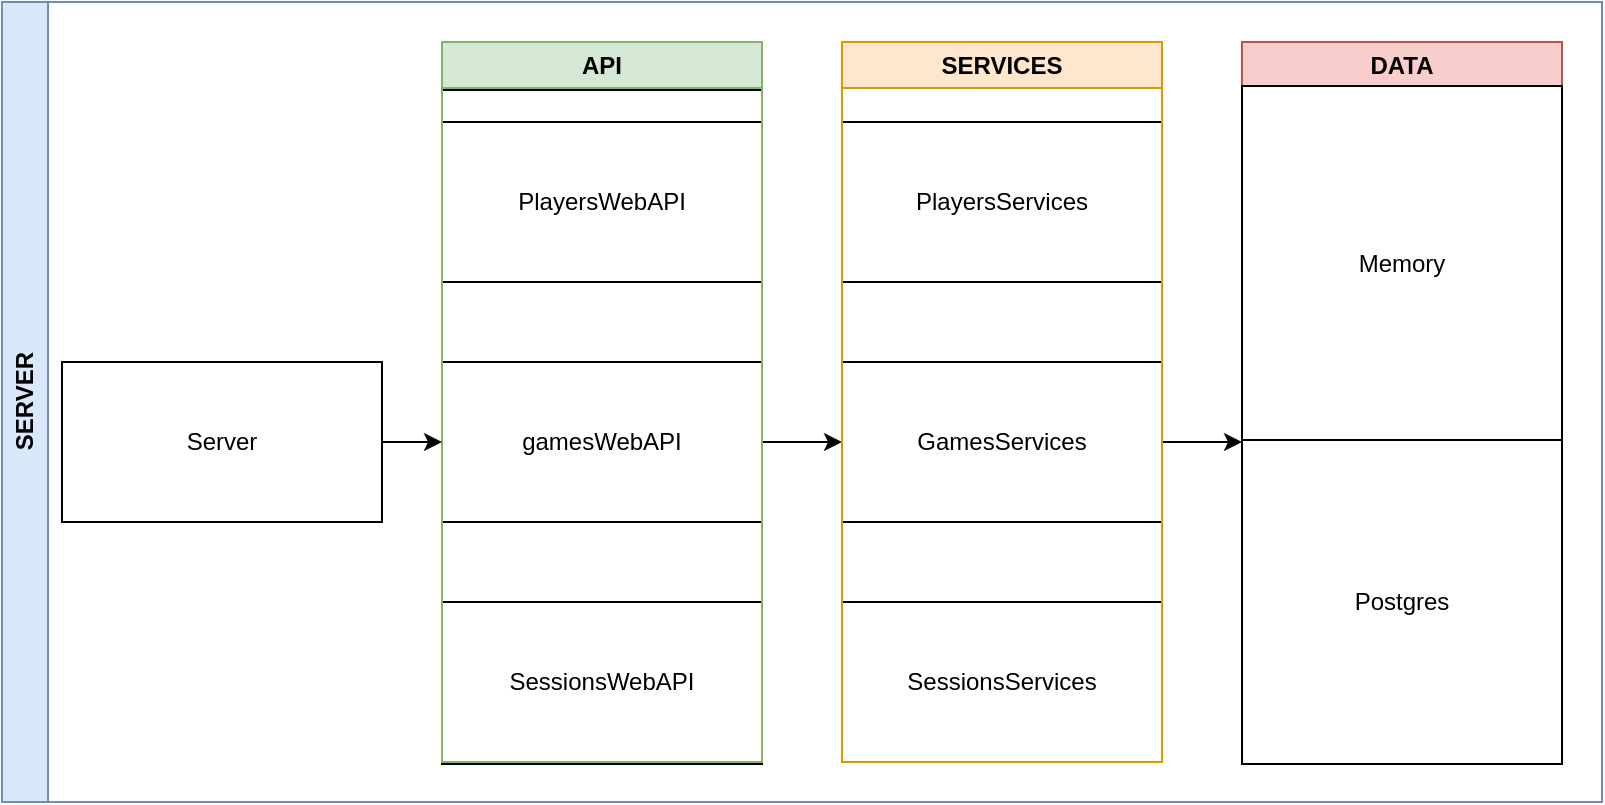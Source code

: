 <mxfile version="21.2.1" type="device">
  <diagram name="Página-1" id="9pI_9j59oDvoFk84XUo-">
    <mxGraphModel dx="1182" dy="723" grid="0" gridSize="10" guides="1" tooltips="1" connect="1" arrows="1" fold="1" page="0" pageScale="1" pageWidth="827" pageHeight="1169" background="none" math="0" shadow="0">
      <root>
        <mxCell id="0" />
        <mxCell id="1" parent="0" />
        <mxCell id="ZGOzC3T_o9DJFjdVKeZU-22" value="SERVER" style="swimlane;horizontal=0;whiteSpace=wrap;html=1;fillColor=#dae8fc;strokeColor=#6c8ebf;" vertex="1" parent="1">
          <mxGeometry width="800" height="400" as="geometry" />
        </mxCell>
        <mxCell id="ZGOzC3T_o9DJFjdVKeZU-32" value="-" style="rounded=0;whiteSpace=wrap;html=1;" vertex="1" parent="ZGOzC3T_o9DJFjdVKeZU-22">
          <mxGeometry x="420" y="43" width="160" height="337" as="geometry" />
        </mxCell>
        <mxCell id="ZGOzC3T_o9DJFjdVKeZU-30" value="-" style="rounded=0;whiteSpace=wrap;html=1;" vertex="1" parent="ZGOzC3T_o9DJFjdVKeZU-22">
          <mxGeometry x="220" y="44" width="160" height="337" as="geometry" />
        </mxCell>
        <mxCell id="ZGOzC3T_o9DJFjdVKeZU-2" value="PlayersWebAPI" style="rounded=0;whiteSpace=wrap;html=1;" vertex="1" parent="ZGOzC3T_o9DJFjdVKeZU-22">
          <mxGeometry x="220" y="60" width="160" height="80" as="geometry" />
        </mxCell>
        <mxCell id="ZGOzC3T_o9DJFjdVKeZU-28" style="edgeStyle=orthogonalEdgeStyle;rounded=0;orthogonalLoop=1;jettySize=auto;html=1;entryX=0;entryY=0.5;entryDx=0;entryDy=0;" edge="1" parent="ZGOzC3T_o9DJFjdVKeZU-22" source="ZGOzC3T_o9DJFjdVKeZU-3" target="ZGOzC3T_o9DJFjdVKeZU-6">
          <mxGeometry relative="1" as="geometry" />
        </mxCell>
        <mxCell id="ZGOzC3T_o9DJFjdVKeZU-3" value="gamesWebAPI" style="rounded=0;whiteSpace=wrap;html=1;" vertex="1" parent="ZGOzC3T_o9DJFjdVKeZU-22">
          <mxGeometry x="220" y="180" width="160" height="80" as="geometry" />
        </mxCell>
        <mxCell id="ZGOzC3T_o9DJFjdVKeZU-4" value="SessionsWebAPI" style="rounded=0;whiteSpace=wrap;html=1;" vertex="1" parent="ZGOzC3T_o9DJFjdVKeZU-22">
          <mxGeometry x="220" y="300" width="160" height="80" as="geometry" />
        </mxCell>
        <mxCell id="ZGOzC3T_o9DJFjdVKeZU-18" value="API" style="swimlane;whiteSpace=wrap;html=1;fillColor=#d5e8d4;strokeColor=#82b366;" vertex="1" parent="ZGOzC3T_o9DJFjdVKeZU-22">
          <mxGeometry x="220" y="20" width="160" height="360" as="geometry" />
        </mxCell>
        <mxCell id="ZGOzC3T_o9DJFjdVKeZU-5" value="PlayersServices" style="rounded=0;whiteSpace=wrap;html=1;" vertex="1" parent="ZGOzC3T_o9DJFjdVKeZU-22">
          <mxGeometry x="420" y="60" width="160" height="80" as="geometry" />
        </mxCell>
        <mxCell id="ZGOzC3T_o9DJFjdVKeZU-29" style="edgeStyle=orthogonalEdgeStyle;rounded=0;orthogonalLoop=1;jettySize=auto;html=1;" edge="1" parent="ZGOzC3T_o9DJFjdVKeZU-22" source="ZGOzC3T_o9DJFjdVKeZU-6">
          <mxGeometry relative="1" as="geometry">
            <mxPoint x="620" y="220" as="targetPoint" />
          </mxGeometry>
        </mxCell>
        <mxCell id="ZGOzC3T_o9DJFjdVKeZU-6" value="GamesServices" style="rounded=0;whiteSpace=wrap;html=1;" vertex="1" parent="ZGOzC3T_o9DJFjdVKeZU-22">
          <mxGeometry x="420" y="180" width="160" height="80" as="geometry" />
        </mxCell>
        <mxCell id="ZGOzC3T_o9DJFjdVKeZU-7" value="SessionsServices" style="rounded=0;whiteSpace=wrap;html=1;" vertex="1" parent="ZGOzC3T_o9DJFjdVKeZU-22">
          <mxGeometry x="420" y="300" width="160" height="80" as="geometry" />
        </mxCell>
        <mxCell id="ZGOzC3T_o9DJFjdVKeZU-20" value="SERVICES" style="swimlane;whiteSpace=wrap;html=1;fillColor=#ffe6cc;strokeColor=#d79b00;" vertex="1" parent="ZGOzC3T_o9DJFjdVKeZU-22">
          <mxGeometry x="420" y="20" width="160" height="360" as="geometry" />
        </mxCell>
        <mxCell id="ZGOzC3T_o9DJFjdVKeZU-21" value="DATA" style="swimlane;whiteSpace=wrap;html=1;fillColor=#f8cecc;strokeColor=#b85450;" vertex="1" parent="ZGOzC3T_o9DJFjdVKeZU-22">
          <mxGeometry x="620" y="20" width="160" height="361" as="geometry" />
        </mxCell>
        <mxCell id="ZGOzC3T_o9DJFjdVKeZU-12" value="Memory" style="rounded=0;whiteSpace=wrap;html=1;" vertex="1" parent="ZGOzC3T_o9DJFjdVKeZU-21">
          <mxGeometry y="22" width="160" height="177" as="geometry" />
        </mxCell>
        <mxCell id="ZGOzC3T_o9DJFjdVKeZU-13" value="Postgres" style="rounded=0;whiteSpace=wrap;html=1;" vertex="1" parent="ZGOzC3T_o9DJFjdVKeZU-21">
          <mxGeometry y="199" width="160" height="162" as="geometry" />
        </mxCell>
        <mxCell id="ZGOzC3T_o9DJFjdVKeZU-1" value="Server" style="rounded=0;whiteSpace=wrap;html=1;" vertex="1" parent="ZGOzC3T_o9DJFjdVKeZU-22">
          <mxGeometry x="30" y="180" width="160" height="80" as="geometry" />
        </mxCell>
        <mxCell id="ZGOzC3T_o9DJFjdVKeZU-27" value="" style="endArrow=classic;html=1;rounded=0;exitX=1;exitY=0.5;exitDx=0;exitDy=0;" edge="1" parent="1" source="ZGOzC3T_o9DJFjdVKeZU-1">
          <mxGeometry width="50" height="50" relative="1" as="geometry">
            <mxPoint x="390" y="370" as="sourcePoint" />
            <mxPoint x="220" y="220" as="targetPoint" />
          </mxGeometry>
        </mxCell>
      </root>
    </mxGraphModel>
  </diagram>
</mxfile>
